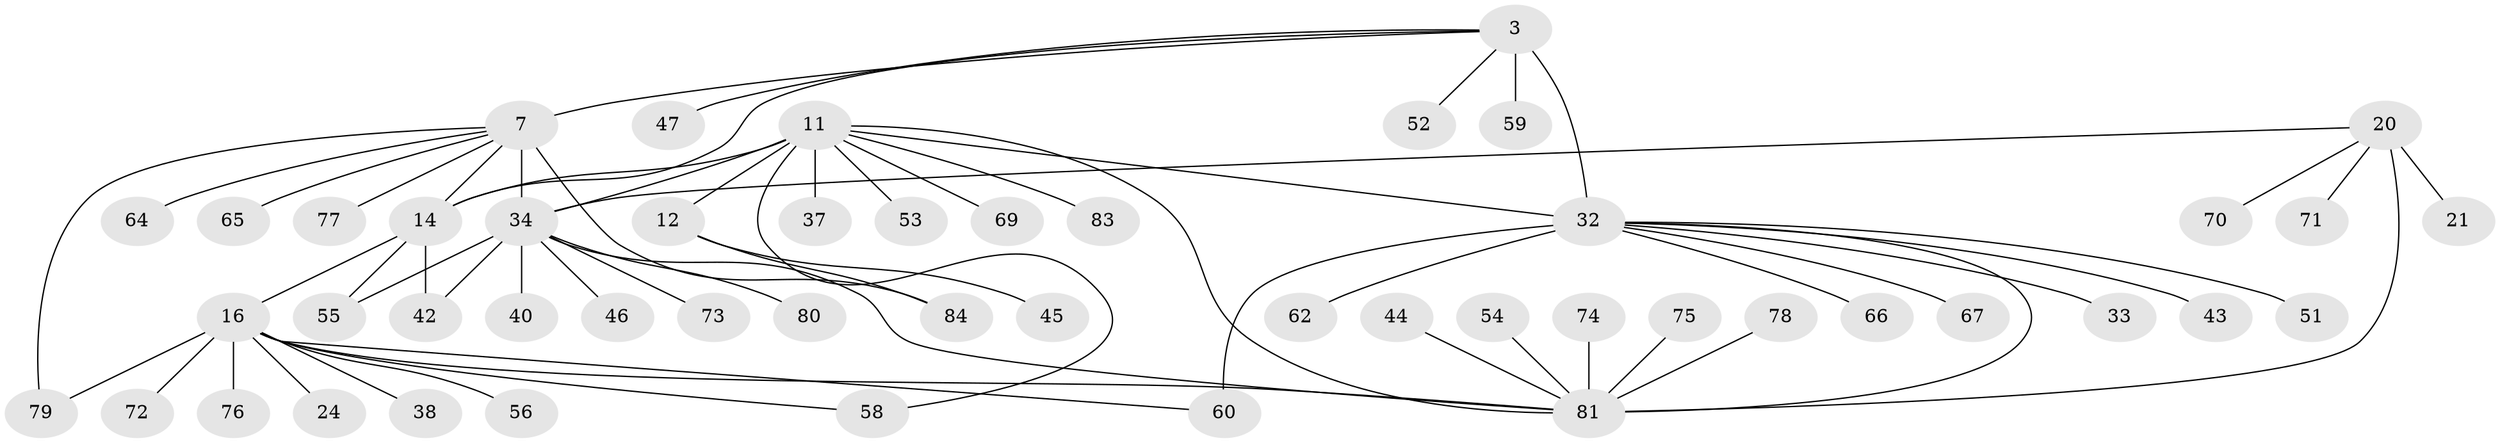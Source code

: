 // original degree distribution, {5: 0.05952380952380952, 8: 0.03571428571428571, 6: 0.05952380952380952, 7: 0.023809523809523808, 9: 0.023809523809523808, 11: 0.011904761904761904, 4: 0.023809523809523808, 10: 0.011904761904761904, 1: 0.5238095238095238, 2: 0.17857142857142858, 3: 0.047619047619047616}
// Generated by graph-tools (version 1.1) at 2025/57/03/04/25 21:57:56]
// undirected, 50 vertices, 62 edges
graph export_dot {
graph [start="1"]
  node [color=gray90,style=filled];
  3 [super="+1"];
  7 [super="+6"];
  11 [super="+9"];
  12 [super="+10"];
  14 [super="+13"];
  16 [super="+15"];
  20 [super="+18"];
  21;
  24;
  32 [super="+4"];
  33;
  34 [super="+8+23+29"];
  37;
  38;
  40;
  42 [super="+25"];
  43;
  44;
  45;
  46 [super="+30"];
  47;
  51;
  52;
  53;
  54;
  55;
  56;
  58 [super="+41"];
  59;
  60;
  62;
  64 [super="+39"];
  65;
  66 [super="+61"];
  67;
  69;
  70;
  71 [super="+68"];
  72;
  73;
  74;
  75 [super="+36"];
  76;
  77;
  78;
  79;
  80;
  81 [super="+50+19"];
  83 [super="+49+57+82"];
  84 [super="+63"];
  3 -- 47;
  3 -- 52;
  3 -- 59;
  3 -- 14;
  3 -- 7;
  3 -- 32 [weight=4];
  7 -- 14;
  7 -- 79;
  7 -- 65;
  7 -- 77;
  7 -- 84;
  7 -- 64;
  7 -- 34 [weight=4];
  11 -- 12 [weight=4];
  11 -- 37;
  11 -- 69;
  11 -- 14;
  11 -- 53;
  11 -- 81 [weight=2];
  11 -- 58;
  11 -- 83;
  11 -- 34;
  11 -- 32;
  12 -- 45;
  12 -- 84;
  14 -- 16 [weight=4];
  14 -- 55;
  14 -- 42;
  16 -- 38;
  16 -- 79;
  16 -- 81 [weight=2];
  16 -- 72;
  16 -- 76;
  16 -- 24;
  16 -- 56;
  16 -- 60;
  16 -- 58;
  20 -- 21;
  20 -- 70;
  20 -- 81 [weight=4];
  20 -- 71;
  20 -- 34;
  32 -- 33;
  32 -- 66;
  32 -- 67;
  32 -- 43;
  32 -- 81;
  32 -- 51;
  32 -- 60;
  32 -- 62;
  34 -- 40;
  34 -- 73;
  34 -- 42;
  34 -- 46;
  34 -- 80;
  34 -- 55;
  34 -- 81;
  44 -- 81;
  54 -- 81;
  74 -- 81;
  75 -- 81;
  78 -- 81;
}
